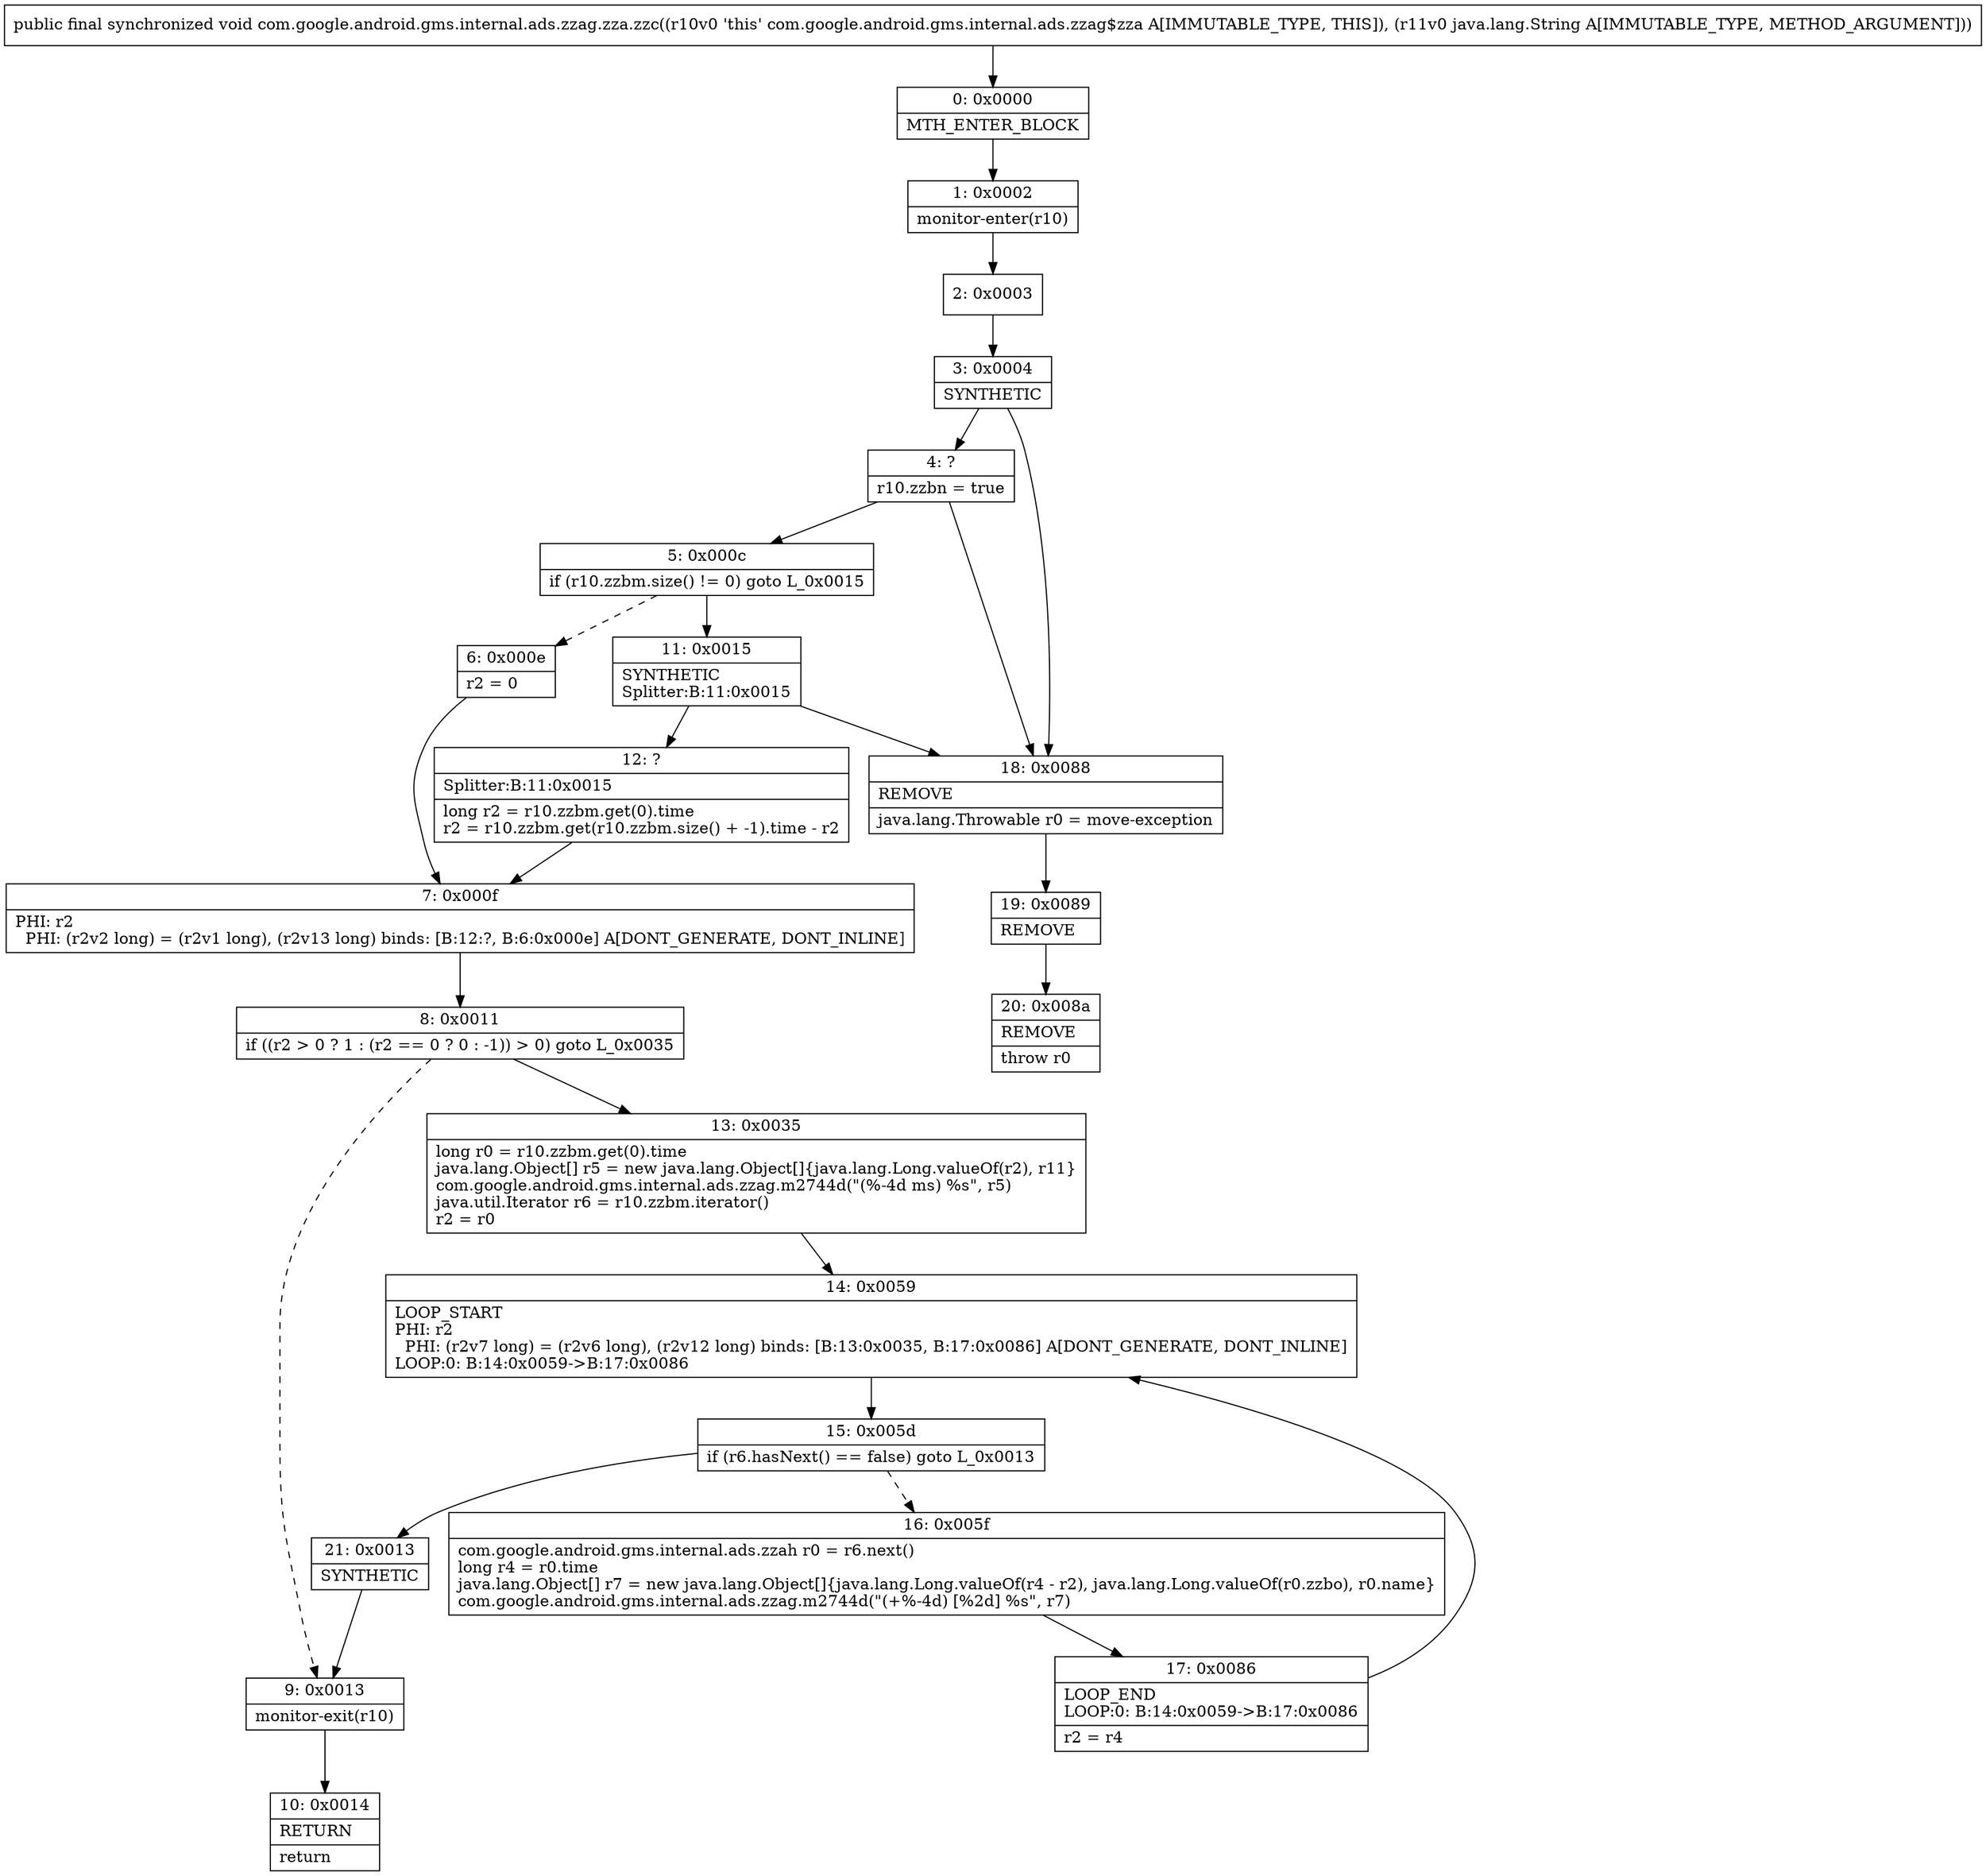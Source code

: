 digraph "CFG forcom.google.android.gms.internal.ads.zzag.zza.zzc(Ljava\/lang\/String;)V" {
Node_0 [shape=record,label="{0\:\ 0x0000|MTH_ENTER_BLOCK\l}"];
Node_1 [shape=record,label="{1\:\ 0x0002|monitor\-enter(r10)\l}"];
Node_2 [shape=record,label="{2\:\ 0x0003}"];
Node_3 [shape=record,label="{3\:\ 0x0004|SYNTHETIC\l}"];
Node_4 [shape=record,label="{4\:\ ?|r10.zzbn = true\l}"];
Node_5 [shape=record,label="{5\:\ 0x000c|if (r10.zzbm.size() != 0) goto L_0x0015\l}"];
Node_6 [shape=record,label="{6\:\ 0x000e|r2 = 0\l}"];
Node_7 [shape=record,label="{7\:\ 0x000f|PHI: r2 \l  PHI: (r2v2 long) = (r2v1 long), (r2v13 long) binds: [B:12:?, B:6:0x000e] A[DONT_GENERATE, DONT_INLINE]\l}"];
Node_8 [shape=record,label="{8\:\ 0x0011|if ((r2 \> 0 ? 1 : (r2 == 0 ? 0 : \-1)) \> 0) goto L_0x0035\l}"];
Node_9 [shape=record,label="{9\:\ 0x0013|monitor\-exit(r10)\l}"];
Node_10 [shape=record,label="{10\:\ 0x0014|RETURN\l|return\l}"];
Node_11 [shape=record,label="{11\:\ 0x0015|SYNTHETIC\lSplitter:B:11:0x0015\l}"];
Node_12 [shape=record,label="{12\:\ ?|Splitter:B:11:0x0015\l|long r2 = r10.zzbm.get(0).time\lr2 = r10.zzbm.get(r10.zzbm.size() + \-1).time \- r2\l}"];
Node_13 [shape=record,label="{13\:\ 0x0035|long r0 = r10.zzbm.get(0).time\ljava.lang.Object[] r5 = new java.lang.Object[]\{java.lang.Long.valueOf(r2), r11\}\lcom.google.android.gms.internal.ads.zzag.m2744d(\"(%\-4d ms) %s\", r5)\ljava.util.Iterator r6 = r10.zzbm.iterator()\lr2 = r0\l}"];
Node_14 [shape=record,label="{14\:\ 0x0059|LOOP_START\lPHI: r2 \l  PHI: (r2v7 long) = (r2v6 long), (r2v12 long) binds: [B:13:0x0035, B:17:0x0086] A[DONT_GENERATE, DONT_INLINE]\lLOOP:0: B:14:0x0059\-\>B:17:0x0086\l}"];
Node_15 [shape=record,label="{15\:\ 0x005d|if (r6.hasNext() == false) goto L_0x0013\l}"];
Node_16 [shape=record,label="{16\:\ 0x005f|com.google.android.gms.internal.ads.zzah r0 = r6.next()\llong r4 = r0.time\ljava.lang.Object[] r7 = new java.lang.Object[]\{java.lang.Long.valueOf(r4 \- r2), java.lang.Long.valueOf(r0.zzbo), r0.name\}\lcom.google.android.gms.internal.ads.zzag.m2744d(\"(+%\-4d) [%2d] %s\", r7)\l}"];
Node_17 [shape=record,label="{17\:\ 0x0086|LOOP_END\lLOOP:0: B:14:0x0059\-\>B:17:0x0086\l|r2 = r4\l}"];
Node_18 [shape=record,label="{18\:\ 0x0088|REMOVE\l|java.lang.Throwable r0 = move\-exception\l}"];
Node_19 [shape=record,label="{19\:\ 0x0089|REMOVE\l}"];
Node_20 [shape=record,label="{20\:\ 0x008a|REMOVE\l|throw r0\l}"];
Node_21 [shape=record,label="{21\:\ 0x0013|SYNTHETIC\l}"];
MethodNode[shape=record,label="{public final synchronized void com.google.android.gms.internal.ads.zzag.zza.zzc((r10v0 'this' com.google.android.gms.internal.ads.zzag$zza A[IMMUTABLE_TYPE, THIS]), (r11v0 java.lang.String A[IMMUTABLE_TYPE, METHOD_ARGUMENT])) }"];
MethodNode -> Node_0;
Node_0 -> Node_1;
Node_1 -> Node_2;
Node_2 -> Node_3;
Node_3 -> Node_4;
Node_3 -> Node_18;
Node_4 -> Node_18;
Node_4 -> Node_5;
Node_5 -> Node_6[style=dashed];
Node_5 -> Node_11;
Node_6 -> Node_7;
Node_7 -> Node_8;
Node_8 -> Node_9[style=dashed];
Node_8 -> Node_13;
Node_9 -> Node_10;
Node_11 -> Node_12;
Node_11 -> Node_18;
Node_12 -> Node_7;
Node_13 -> Node_14;
Node_14 -> Node_15;
Node_15 -> Node_16[style=dashed];
Node_15 -> Node_21;
Node_16 -> Node_17;
Node_17 -> Node_14;
Node_18 -> Node_19;
Node_19 -> Node_20;
Node_21 -> Node_9;
}

